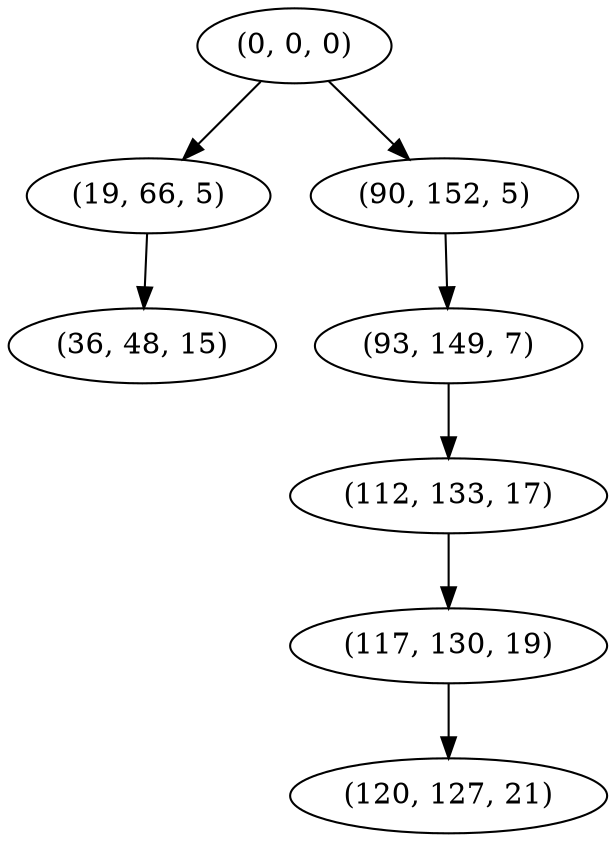 digraph tree {
    "(0, 0, 0)";
    "(19, 66, 5)";
    "(36, 48, 15)";
    "(90, 152, 5)";
    "(93, 149, 7)";
    "(112, 133, 17)";
    "(117, 130, 19)";
    "(120, 127, 21)";
    "(0, 0, 0)" -> "(19, 66, 5)";
    "(0, 0, 0)" -> "(90, 152, 5)";
    "(19, 66, 5)" -> "(36, 48, 15)";
    "(90, 152, 5)" -> "(93, 149, 7)";
    "(93, 149, 7)" -> "(112, 133, 17)";
    "(112, 133, 17)" -> "(117, 130, 19)";
    "(117, 130, 19)" -> "(120, 127, 21)";
}
